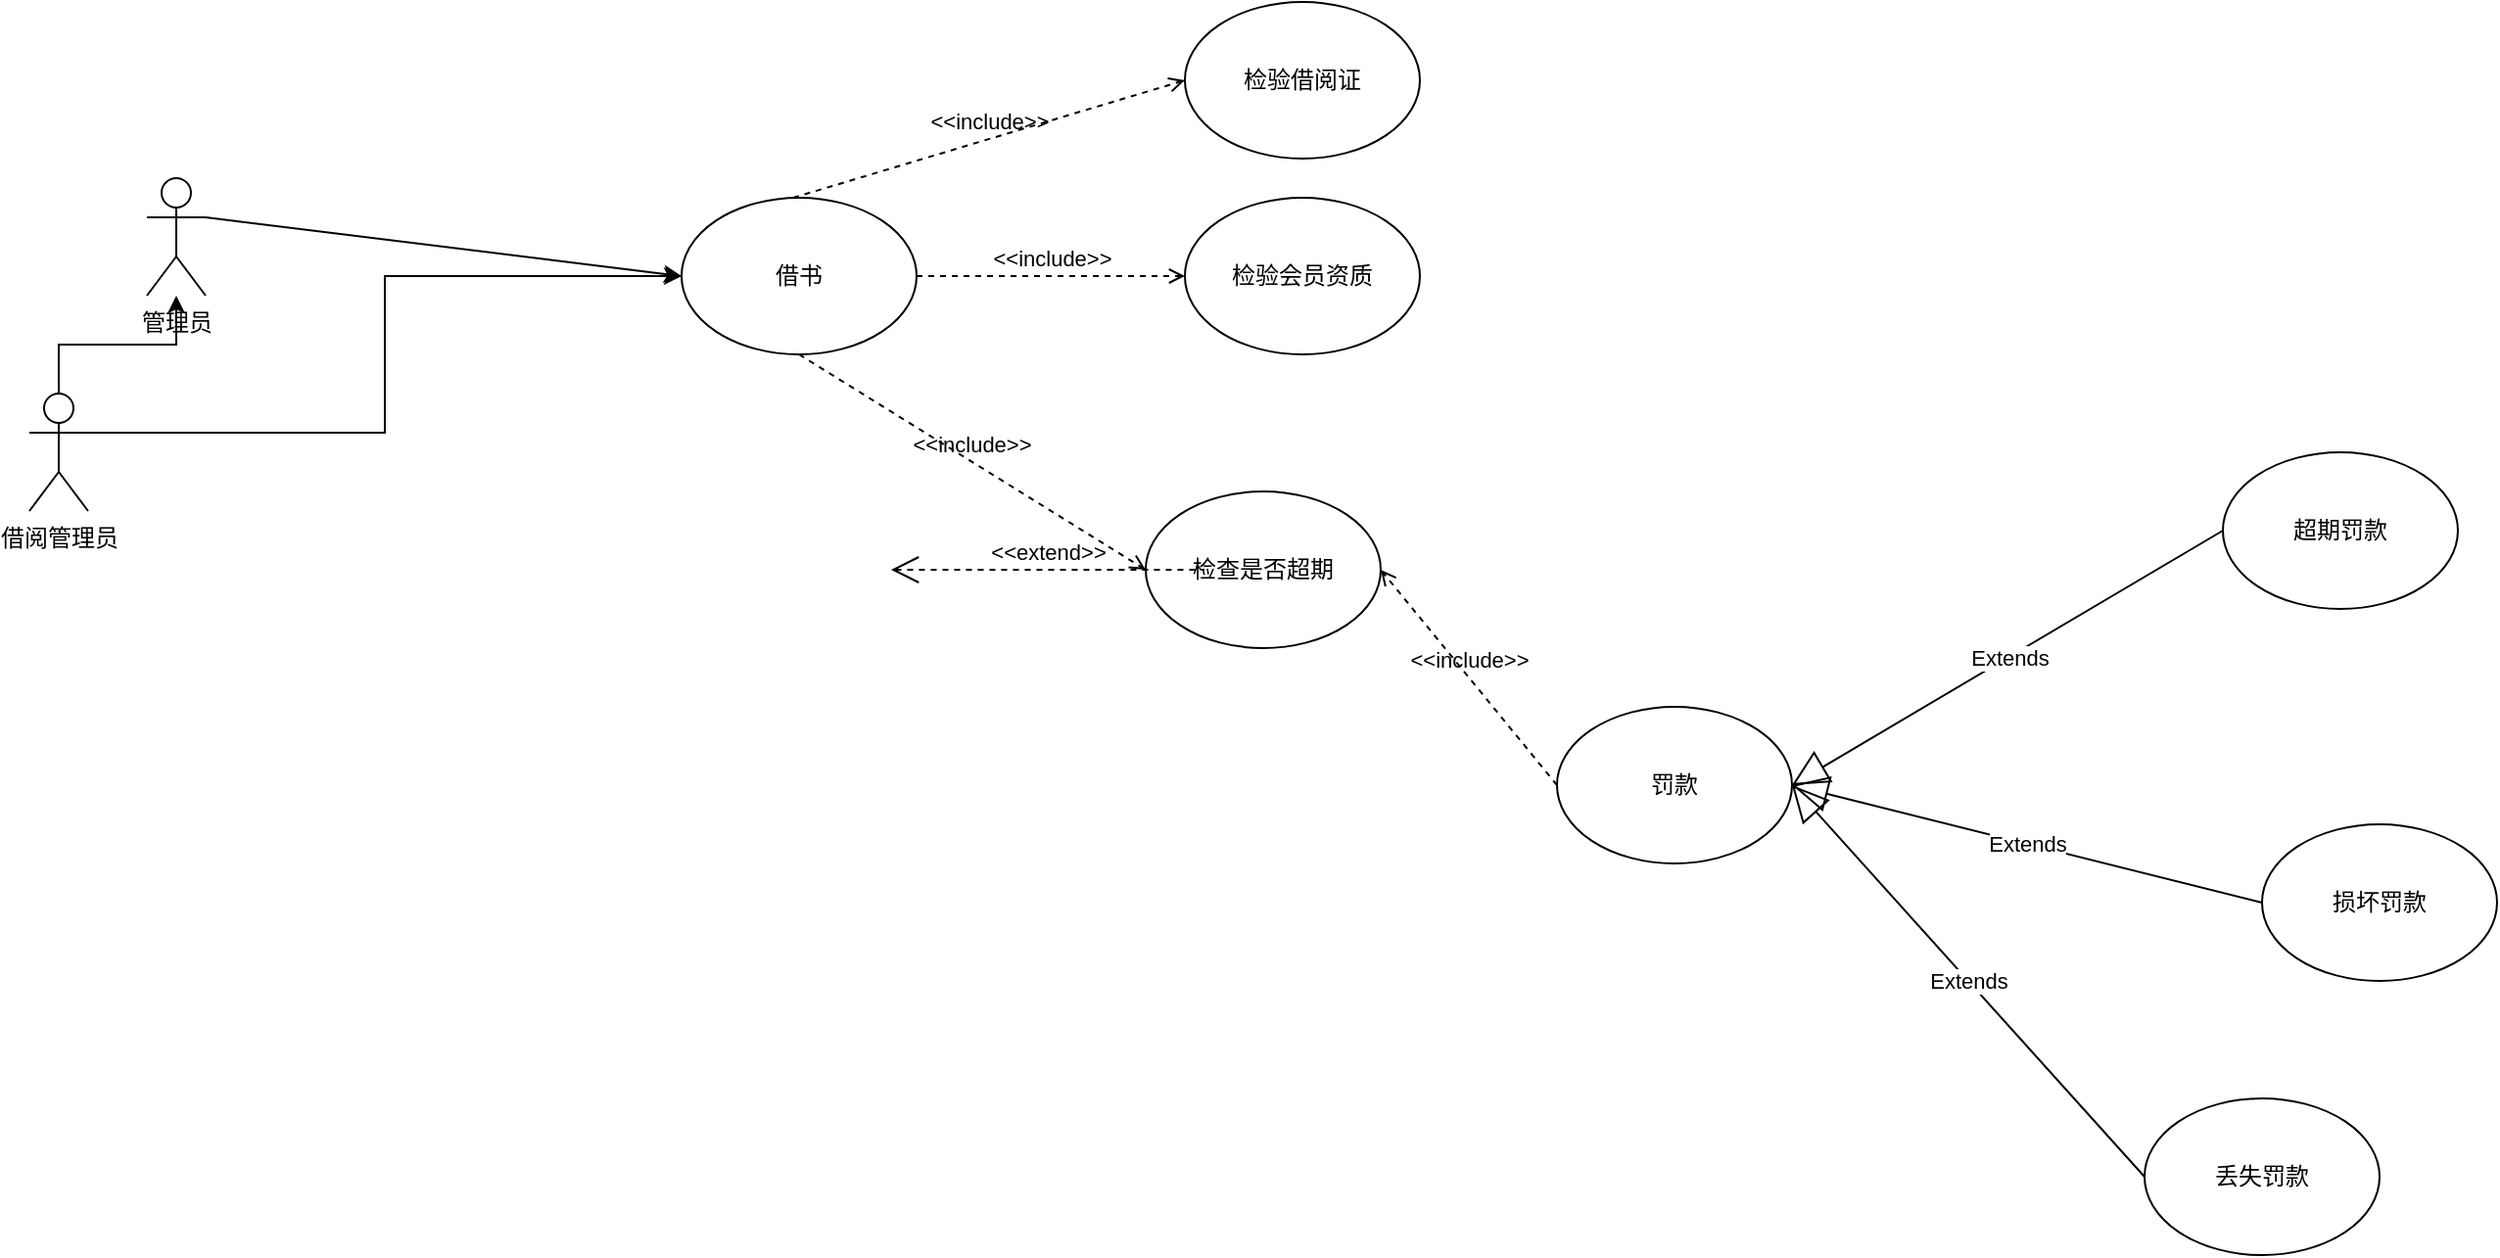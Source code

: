 <mxfile version="21.0.6" type="github">
  <diagram name="第 1 页" id="XVmgt6c4ZSNeRMvGjYXD">
    <mxGraphModel dx="1777" dy="843" grid="1" gridSize="10" guides="1" tooltips="1" connect="1" arrows="1" fold="1" page="1" pageScale="1" pageWidth="827" pageHeight="1169" math="0" shadow="0">
      <root>
        <mxCell id="0" />
        <mxCell id="1" parent="0" />
        <mxCell id="jblsRIy_LPM6--XUpErf-1" value="管理员" style="shape=umlActor;verticalLabelPosition=bottom;verticalAlign=top;html=1;outlineConnect=0;" vertex="1" parent="1">
          <mxGeometry x="140" y="180" width="30" height="60" as="geometry" />
        </mxCell>
        <mxCell id="jblsRIy_LPM6--XUpErf-5" style="edgeStyle=orthogonalEdgeStyle;rounded=0;orthogonalLoop=1;jettySize=auto;html=1;exitX=0.5;exitY=0;exitDx=0;exitDy=0;exitPerimeter=0;" edge="1" parent="1" source="jblsRIy_LPM6--XUpErf-2" target="jblsRIy_LPM6--XUpErf-1">
          <mxGeometry relative="1" as="geometry" />
        </mxCell>
        <mxCell id="jblsRIy_LPM6--XUpErf-2" value="借阅管理员" style="shape=umlActor;verticalLabelPosition=bottom;verticalAlign=top;html=1;outlineConnect=0;" vertex="1" parent="1">
          <mxGeometry x="80" y="290" width="30" height="60" as="geometry" />
        </mxCell>
        <mxCell id="jblsRIy_LPM6--XUpErf-11" value="" style="endArrow=classic;html=1;rounded=0;exitX=1;exitY=0.333;exitDx=0;exitDy=0;exitPerimeter=0;entryX=0;entryY=0.5;entryDx=0;entryDy=0;" edge="1" parent="1" source="jblsRIy_LPM6--XUpErf-1" target="jblsRIy_LPM6--XUpErf-13">
          <mxGeometry width="50" height="50" relative="1" as="geometry">
            <mxPoint x="390" y="330" as="sourcePoint" />
            <mxPoint x="400" y="200" as="targetPoint" />
          </mxGeometry>
        </mxCell>
        <mxCell id="jblsRIy_LPM6--XUpErf-13" value="借书" style="ellipse;whiteSpace=wrap;html=1;" vertex="1" parent="1">
          <mxGeometry x="413" y="190" width="120" height="80" as="geometry" />
        </mxCell>
        <mxCell id="jblsRIy_LPM6--XUpErf-14" value="检查是否超期" style="ellipse;whiteSpace=wrap;html=1;" vertex="1" parent="1">
          <mxGeometry x="650" y="340" width="120" height="80" as="geometry" />
        </mxCell>
        <mxCell id="jblsRIy_LPM6--XUpErf-15" value="检验借阅证" style="ellipse;whiteSpace=wrap;html=1;" vertex="1" parent="1">
          <mxGeometry x="670" y="90" width="120" height="80" as="geometry" />
        </mxCell>
        <mxCell id="jblsRIy_LPM6--XUpErf-16" value="罚款" style="ellipse;whiteSpace=wrap;html=1;" vertex="1" parent="1">
          <mxGeometry x="860" y="450" width="120" height="80" as="geometry" />
        </mxCell>
        <mxCell id="jblsRIy_LPM6--XUpErf-17" value="超期罚款" style="ellipse;whiteSpace=wrap;html=1;" vertex="1" parent="1">
          <mxGeometry x="1200" y="320" width="120" height="80" as="geometry" />
        </mxCell>
        <mxCell id="jblsRIy_LPM6--XUpErf-18" value="损坏罚款" style="ellipse;whiteSpace=wrap;html=1;" vertex="1" parent="1">
          <mxGeometry x="1220" y="510" width="120" height="80" as="geometry" />
        </mxCell>
        <mxCell id="jblsRIy_LPM6--XUpErf-19" value="丢失罚款" style="ellipse;whiteSpace=wrap;html=1;" vertex="1" parent="1">
          <mxGeometry x="1160" y="650" width="120" height="80" as="geometry" />
        </mxCell>
        <mxCell id="jblsRIy_LPM6--XUpErf-25" style="edgeStyle=orthogonalEdgeStyle;rounded=0;orthogonalLoop=1;jettySize=auto;html=1;exitX=1;exitY=0.333;exitDx=0;exitDy=0;exitPerimeter=0;entryX=0;entryY=0.5;entryDx=0;entryDy=0;" edge="1" parent="1" source="jblsRIy_LPM6--XUpErf-2" target="jblsRIy_LPM6--XUpErf-13">
          <mxGeometry relative="1" as="geometry">
            <mxPoint x="105" y="300" as="sourcePoint" />
            <mxPoint x="165" y="250" as="targetPoint" />
          </mxGeometry>
        </mxCell>
        <mxCell id="jblsRIy_LPM6--XUpErf-28" value="&amp;lt;&amp;lt;include&amp;gt;&amp;gt;" style="html=1;verticalAlign=bottom;labelBackgroundColor=none;endArrow=open;endFill=0;dashed=1;rounded=0;exitX=0.5;exitY=1;exitDx=0;exitDy=0;entryX=0;entryY=0.5;entryDx=0;entryDy=0;" edge="1" parent="1" source="jblsRIy_LPM6--XUpErf-13" target="jblsRIy_LPM6--XUpErf-14">
          <mxGeometry width="160" relative="1" as="geometry">
            <mxPoint x="570" y="279.41" as="sourcePoint" />
            <mxPoint x="730" y="279.41" as="targetPoint" />
            <mxPoint as="offset" />
          </mxGeometry>
        </mxCell>
        <mxCell id="jblsRIy_LPM6--XUpErf-30" value="Extends" style="endArrow=block;endSize=16;endFill=0;html=1;rounded=0;entryX=1;entryY=0.5;entryDx=0;entryDy=0;exitX=0;exitY=0.5;exitDx=0;exitDy=0;" edge="1" parent="1" source="jblsRIy_LPM6--XUpErf-17" target="jblsRIy_LPM6--XUpErf-16">
          <mxGeometry x="-0.005" width="160" relative="1" as="geometry">
            <mxPoint x="827" y="275" as="sourcePoint" />
            <mxPoint x="997" y="285" as="targetPoint" />
            <mxPoint as="offset" />
          </mxGeometry>
        </mxCell>
        <mxCell id="jblsRIy_LPM6--XUpErf-32" value="&amp;lt;&amp;lt;include&amp;gt;&amp;gt;" style="html=1;verticalAlign=bottom;labelBackgroundColor=none;endArrow=open;endFill=0;dashed=1;rounded=0;exitX=0.5;exitY=1;exitDx=0;exitDy=0;entryX=0;entryY=0.5;entryDx=0;entryDy=0;" edge="1" parent="1" target="jblsRIy_LPM6--XUpErf-15">
          <mxGeometry width="160" relative="1" as="geometry">
            <mxPoint x="470" y="190" as="sourcePoint" />
            <mxPoint x="607" y="280" as="targetPoint" />
            <mxPoint as="offset" />
          </mxGeometry>
        </mxCell>
        <mxCell id="jblsRIy_LPM6--XUpErf-33" value="&amp;lt;&amp;lt;include&amp;gt;&amp;gt;" style="html=1;verticalAlign=bottom;labelBackgroundColor=none;endArrow=open;endFill=0;dashed=1;rounded=0;exitX=0;exitY=0.5;exitDx=0;exitDy=0;entryX=1;entryY=0.5;entryDx=0;entryDy=0;" edge="1" parent="1" source="jblsRIy_LPM6--XUpErf-16" target="jblsRIy_LPM6--XUpErf-14">
          <mxGeometry width="160" relative="1" as="geometry">
            <mxPoint x="750" y="265" as="sourcePoint" />
            <mxPoint x="927" y="375" as="targetPoint" />
            <mxPoint as="offset" />
          </mxGeometry>
        </mxCell>
        <mxCell id="jblsRIy_LPM6--XUpErf-34" value="Extends" style="endArrow=block;endSize=16;endFill=0;html=1;rounded=0;exitX=0;exitY=0.5;exitDx=0;exitDy=0;entryX=1;entryY=0.5;entryDx=0;entryDy=0;" edge="1" parent="1" source="jblsRIy_LPM6--XUpErf-18" target="jblsRIy_LPM6--XUpErf-16">
          <mxGeometry width="160" relative="1" as="geometry">
            <mxPoint x="1160" y="300" as="sourcePoint" />
            <mxPoint x="980" y="490" as="targetPoint" />
          </mxGeometry>
        </mxCell>
        <mxCell id="jblsRIy_LPM6--XUpErf-35" value="Extends" style="endArrow=block;endSize=16;endFill=0;html=1;rounded=0;exitX=0;exitY=0.5;exitDx=0;exitDy=0;entryX=1;entryY=0.5;entryDx=0;entryDy=0;" edge="1" parent="1" source="jblsRIy_LPM6--XUpErf-19" target="jblsRIy_LPM6--XUpErf-16">
          <mxGeometry width="160" relative="1" as="geometry">
            <mxPoint x="1191" y="410" as="sourcePoint" />
            <mxPoint x="980" y="490" as="targetPoint" />
          </mxGeometry>
        </mxCell>
        <mxCell id="jblsRIy_LPM6--XUpErf-36" value="&amp;lt;&amp;lt;extend&amp;gt;&amp;gt;" style="edgeStyle=none;html=1;startArrow=open;endArrow=none;startSize=12;verticalAlign=bottom;dashed=1;labelBackgroundColor=none;rounded=0;" edge="1" parent="1">
          <mxGeometry width="160" relative="1" as="geometry">
            <mxPoint x="520" y="380" as="sourcePoint" />
            <mxPoint x="680" y="380" as="targetPoint" />
          </mxGeometry>
        </mxCell>
        <mxCell id="jblsRIy_LPM6--XUpErf-38" value="检验会员资质" style="ellipse;whiteSpace=wrap;html=1;" vertex="1" parent="1">
          <mxGeometry x="670" y="190" width="120" height="80" as="geometry" />
        </mxCell>
        <mxCell id="jblsRIy_LPM6--XUpErf-39" value="&amp;lt;&amp;lt;include&amp;gt;&amp;gt;" style="html=1;verticalAlign=bottom;labelBackgroundColor=none;endArrow=open;endFill=0;dashed=1;rounded=0;exitX=1;exitY=0.5;exitDx=0;exitDy=0;entryX=0;entryY=0.5;entryDx=0;entryDy=0;" edge="1" parent="1" source="jblsRIy_LPM6--XUpErf-13" target="jblsRIy_LPM6--XUpErf-38">
          <mxGeometry width="160" relative="1" as="geometry">
            <mxPoint x="480" y="200" as="sourcePoint" />
            <mxPoint x="680" y="140" as="targetPoint" />
            <mxPoint as="offset" />
          </mxGeometry>
        </mxCell>
      </root>
    </mxGraphModel>
  </diagram>
</mxfile>
